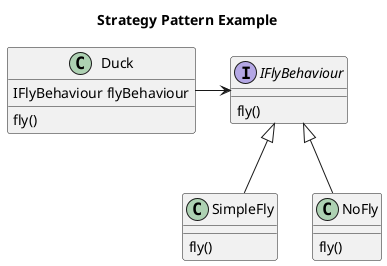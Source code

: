 @startuml Strategy Pattern Example
title Strategy Pattern Example
class Duck {
    IFlyBehaviour flyBehaviour
    fly()
}

interface IFlyBehaviour {
    fly()
}

class SimpleFly {
    fly()
}

class NoFly {
    fly()
}

Duck -> IFlyBehaviour
IFlyBehaviour <|-- SimpleFly
IFlyBehaviour <|-- NoFly
@enduml